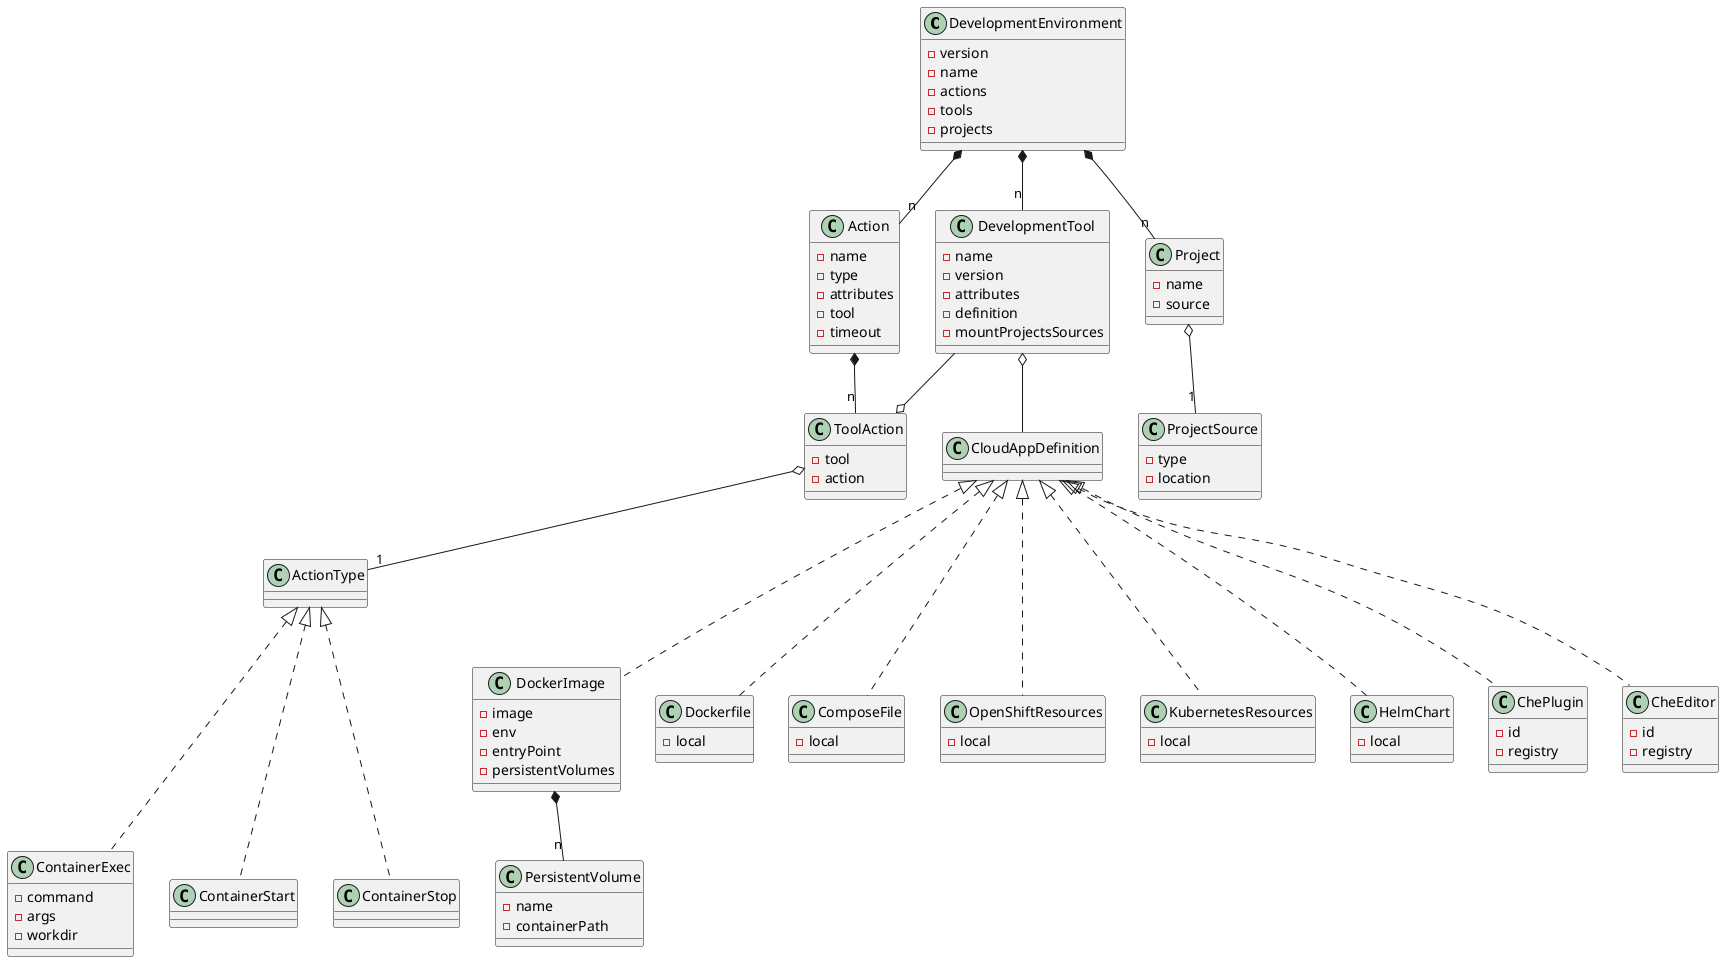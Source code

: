 @startuml devfile

class DevelopmentEnvironment {
  - version
  - name
  - actions
  - tools
  - projects
}

together {
  class DevelopmentTool
  class Action
  class Project
}

together {
  class ToolAction
  class CloudAppDefinition
}

DevelopmentEnvironment *-- "n" DevelopmentTool
DevelopmentEnvironment *-- "n" Action
DevelopmentEnvironment *-- "n" Project

class DevelopmentTool {
    - name
    - version
    - attributes
    - definition
    - mountProjectsSources
}

DevelopmentTool o-- CloudAppDefinition

CloudAppDefinition <|-.. DockerImage
CloudAppDefinition <|-.. Dockerfile
CloudAppDefinition <|-.. ComposeFile
CloudAppDefinition <|-.. OpenShiftResources
CloudAppDefinition <|-.. KubernetesResources
CloudAppDefinition <|-.. HelmChart
CloudAppDefinition <|-.. ChePlugin
CloudAppDefinition <|-.. CheEditor

class Action {
  - name
  - type
  - attributes
  - tool
  - timeout
}

Action *-- "n" ToolAction
ToolAction o-- DevelopmentTool

class ToolAction {
  - tool
  - action
}

ToolAction o-- "1" ActionType

ActionType <|-..ContainerExec
ActionType <|-..ContainerStart
ActionType <|-..ContainerStop

together {
  class ContainerExec
  class ContainerStart
  class ContainerStop
}

class ContainerExec {
  - command
  - args
  - workdir
}

class Project {
  - name
  - source
}

Project o-- "1" ProjectSource

class ProjectSource {
  - type
  - location
}

class DockerImage {
  - image
  - env
  - entryPoint
  - persistentVolumes
}

DockerImage *-- "n" PersistentVolume

class PersistentVolume {
  - name
  - containerPath
}

class ComposeFile {
  - local
}

class Dockerfile {
  - local
}

class OpenShiftResources {
  - local
}

class KubernetesResources {
  - local
}

class HelmChart {
  - local
}

class ChePlugin {
  - id
  - registry
}

class CheEditor {
  - id
  - registry
}

@enduml